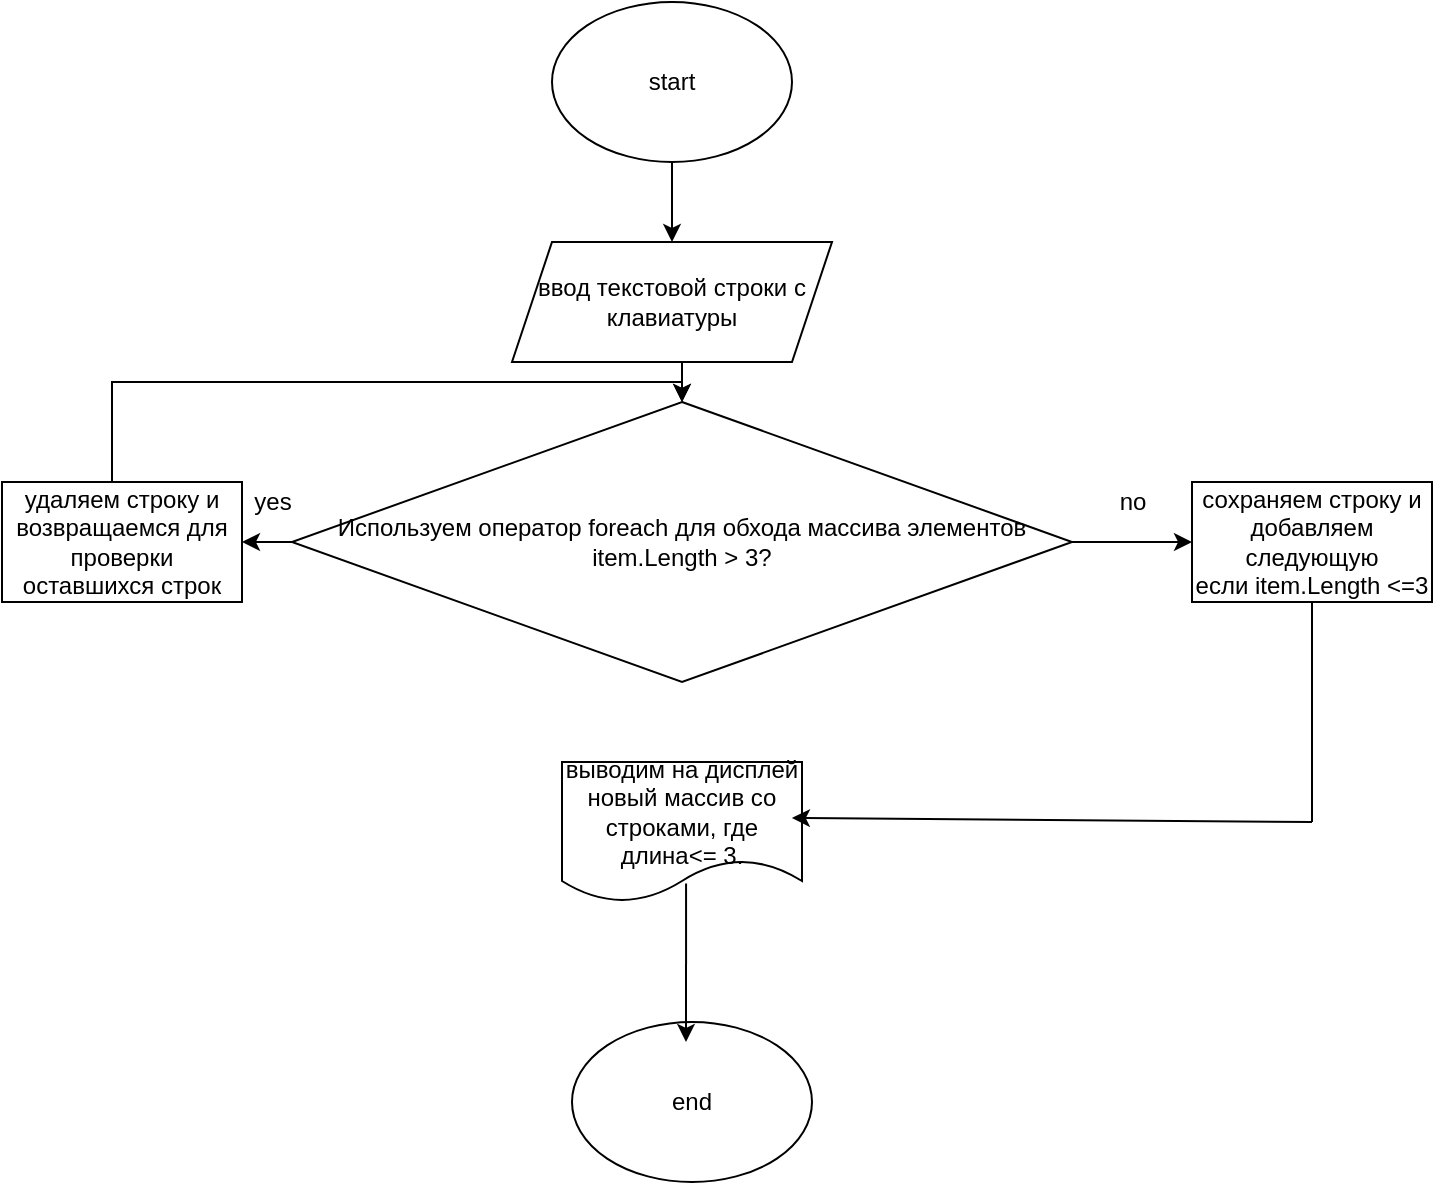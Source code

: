 <mxfile version="19.0.3" type="github"><diagram id="2NBDixkceSBsCQaDb708" name="Страница 1"><mxGraphModel dx="1038" dy="556" grid="1" gridSize="10" guides="1" tooltips="1" connect="1" arrows="1" fold="1" page="1" pageScale="1" pageWidth="827" pageHeight="1169" math="0" shadow="0"><root><mxCell id="0"/><mxCell id="1" parent="0"/><mxCell id="vd2yLQ2zPwjbqYsleNYm-1" value="start" style="ellipse;whiteSpace=wrap;html=1;" parent="1" vertex="1"><mxGeometry x="320" width="120" height="80" as="geometry"/></mxCell><mxCell id="vd2yLQ2zPwjbqYsleNYm-6" value="" style="endArrow=classic;html=1;rounded=0;exitX=0.5;exitY=1;exitDx=0;exitDy=0;" parent="1" source="vd2yLQ2zPwjbqYsleNYm-1" edge="1"><mxGeometry width="50" height="50" relative="1" as="geometry"><mxPoint x="330" y="190" as="sourcePoint"/><mxPoint x="380" y="120" as="targetPoint"/></mxGeometry></mxCell><mxCell id="vd2yLQ2zPwjbqYsleNYm-13" value="&lt;div&gt;Используем оператор foreach для обхода массива элементов &lt;br&gt;&lt;/div&gt;&lt;div&gt;item.Length &amp;gt; 3?&lt;/div&gt;" style="rhombus;whiteSpace=wrap;html=1;" parent="1" vertex="1"><mxGeometry x="190" y="200" width="390" height="140" as="geometry"/></mxCell><mxCell id="vd2yLQ2zPwjbqYsleNYm-14" style="edgeStyle=orthogonalEdgeStyle;rounded=0;orthogonalLoop=1;jettySize=auto;html=1;exitX=0.5;exitY=1;exitDx=0;exitDy=0;" parent="1" edge="1"><mxGeometry relative="1" as="geometry"><mxPoint x="380" y="350" as="sourcePoint"/><mxPoint x="380" y="350" as="targetPoint"/></mxGeometry></mxCell><mxCell id="vd2yLQ2zPwjbqYsleNYm-17" style="edgeStyle=orthogonalEdgeStyle;rounded=0;orthogonalLoop=1;jettySize=auto;html=1;exitX=0.5;exitY=1;exitDx=0;exitDy=0;" parent="1" source="vd2yLQ2zPwjbqYsleNYm-13" target="vd2yLQ2zPwjbqYsleNYm-13" edge="1"><mxGeometry relative="1" as="geometry"/></mxCell><mxCell id="vd2yLQ2zPwjbqYsleNYm-19" value="выводим на дисплей новый массив со строками, где длина&amp;lt;= 3." style="shape=document;whiteSpace=wrap;html=1;boundedLbl=1;" parent="1" vertex="1"><mxGeometry x="325" y="380" width="120" height="70" as="geometry"/></mxCell><mxCell id="vd2yLQ2zPwjbqYsleNYm-26" style="edgeStyle=orthogonalEdgeStyle;rounded=0;orthogonalLoop=1;jettySize=auto;html=1;exitX=0.5;exitY=1;exitDx=0;exitDy=0;entryX=0.5;entryY=0;entryDx=0;entryDy=0;" parent="1" source="vd2yLQ2zPwjbqYsleNYm-25" target="vd2yLQ2zPwjbqYsleNYm-13" edge="1"><mxGeometry relative="1" as="geometry"/></mxCell><mxCell id="vd2yLQ2zPwjbqYsleNYm-25" value="ввод текстовой строки с клавиатуры" style="shape=parallelogram;perimeter=parallelogramPerimeter;whiteSpace=wrap;html=1;fixedSize=1;" parent="1" vertex="1"><mxGeometry x="300" y="120" width="160" height="60" as="geometry"/></mxCell><mxCell id="l-khJ8gTnd2ous0OIYel-10" style="edgeStyle=orthogonalEdgeStyle;rounded=0;orthogonalLoop=1;jettySize=auto;html=1;exitX=0.5;exitY=0;exitDx=0;exitDy=0;entryX=0.5;entryY=0;entryDx=0;entryDy=0;" parent="1" source="l-khJ8gTnd2ous0OIYel-3" target="vd2yLQ2zPwjbqYsleNYm-13" edge="1"><mxGeometry relative="1" as="geometry"><mxPoint x="100" y="200" as="targetPoint"/><Array as="points"><mxPoint x="100" y="190"/><mxPoint x="385" y="190"/></Array></mxGeometry></mxCell><mxCell id="l-khJ8gTnd2ous0OIYel-3" value="удаляем строку и возвращаемся для проверки оставшихся строк" style="rounded=0;whiteSpace=wrap;html=1;" parent="1" vertex="1"><mxGeometry x="45" y="240" width="120" height="60" as="geometry"/></mxCell><mxCell id="l-khJ8gTnd2ous0OIYel-4" value="&lt;div&gt;сохраняем строку и добавляем следующую &lt;br&gt;&lt;/div&gt;&lt;div&gt;если item.Length &amp;lt;=3&lt;br&gt;&lt;/div&gt;" style="rounded=0;whiteSpace=wrap;html=1;" parent="1" vertex="1"><mxGeometry x="640" y="240" width="120" height="60" as="geometry"/></mxCell><mxCell id="l-khJ8gTnd2ous0OIYel-5" value="" style="endArrow=classic;html=1;rounded=0;exitX=0;exitY=0.5;exitDx=0;exitDy=0;entryX=1;entryY=0.5;entryDx=0;entryDy=0;" parent="1" source="vd2yLQ2zPwjbqYsleNYm-13" target="l-khJ8gTnd2ous0OIYel-3" edge="1"><mxGeometry width="50" height="50" relative="1" as="geometry"><mxPoint x="390" y="300" as="sourcePoint"/><mxPoint x="440" y="250" as="targetPoint"/></mxGeometry></mxCell><mxCell id="l-khJ8gTnd2ous0OIYel-6" value="" style="endArrow=classic;html=1;rounded=0;exitX=1;exitY=0.5;exitDx=0;exitDy=0;entryX=0;entryY=0.5;entryDx=0;entryDy=0;" parent="1" source="vd2yLQ2zPwjbqYsleNYm-13" target="l-khJ8gTnd2ous0OIYel-4" edge="1"><mxGeometry width="50" height="50" relative="1" as="geometry"><mxPoint x="390" y="300" as="sourcePoint"/><mxPoint x="440" y="250" as="targetPoint"/></mxGeometry></mxCell><mxCell id="l-khJ8gTnd2ous0OIYel-8" value="yes" style="text;html=1;align=center;verticalAlign=middle;resizable=0;points=[];autosize=1;strokeColor=none;fillColor=none;" parent="1" vertex="1"><mxGeometry x="165" y="240" width="30" height="20" as="geometry"/></mxCell><mxCell id="l-khJ8gTnd2ous0OIYel-9" value="no" style="text;html=1;align=center;verticalAlign=middle;resizable=0;points=[];autosize=1;strokeColor=none;fillColor=none;" parent="1" vertex="1"><mxGeometry x="595" y="240" width="30" height="20" as="geometry"/></mxCell><mxCell id="l-khJ8gTnd2ous0OIYel-13" value="" style="endArrow=classic;html=1;rounded=0;entryX=0.958;entryY=0.4;entryDx=0;entryDy=0;entryPerimeter=0;" parent="1" target="vd2yLQ2zPwjbqYsleNYm-19" edge="1"><mxGeometry width="50" height="50" relative="1" as="geometry"><mxPoint x="700" y="410" as="sourcePoint"/><mxPoint x="440" y="250" as="targetPoint"/></mxGeometry></mxCell><mxCell id="l-khJ8gTnd2ous0OIYel-15" value="end" style="ellipse;whiteSpace=wrap;html=1;" parent="1" vertex="1"><mxGeometry x="330" y="510" width="120" height="80" as="geometry"/></mxCell><mxCell id="l-khJ8gTnd2ous0OIYel-16" value="" style="endArrow=classic;html=1;rounded=0;exitX=0.517;exitY=0.867;exitDx=0;exitDy=0;exitPerimeter=0;" parent="1" source="vd2yLQ2zPwjbqYsleNYm-19" edge="1"><mxGeometry width="50" height="50" relative="1" as="geometry"><mxPoint x="390" y="320" as="sourcePoint"/><mxPoint x="387" y="520" as="targetPoint"/></mxGeometry></mxCell><mxCell id="l-khJ8gTnd2ous0OIYel-17" value="" style="endArrow=none;html=1;rounded=0;" parent="1" edge="1"><mxGeometry width="50" height="50" relative="1" as="geometry"><mxPoint x="700" y="300" as="sourcePoint"/><mxPoint x="700" y="410" as="targetPoint"/></mxGeometry></mxCell></root></mxGraphModel></diagram></mxfile>
